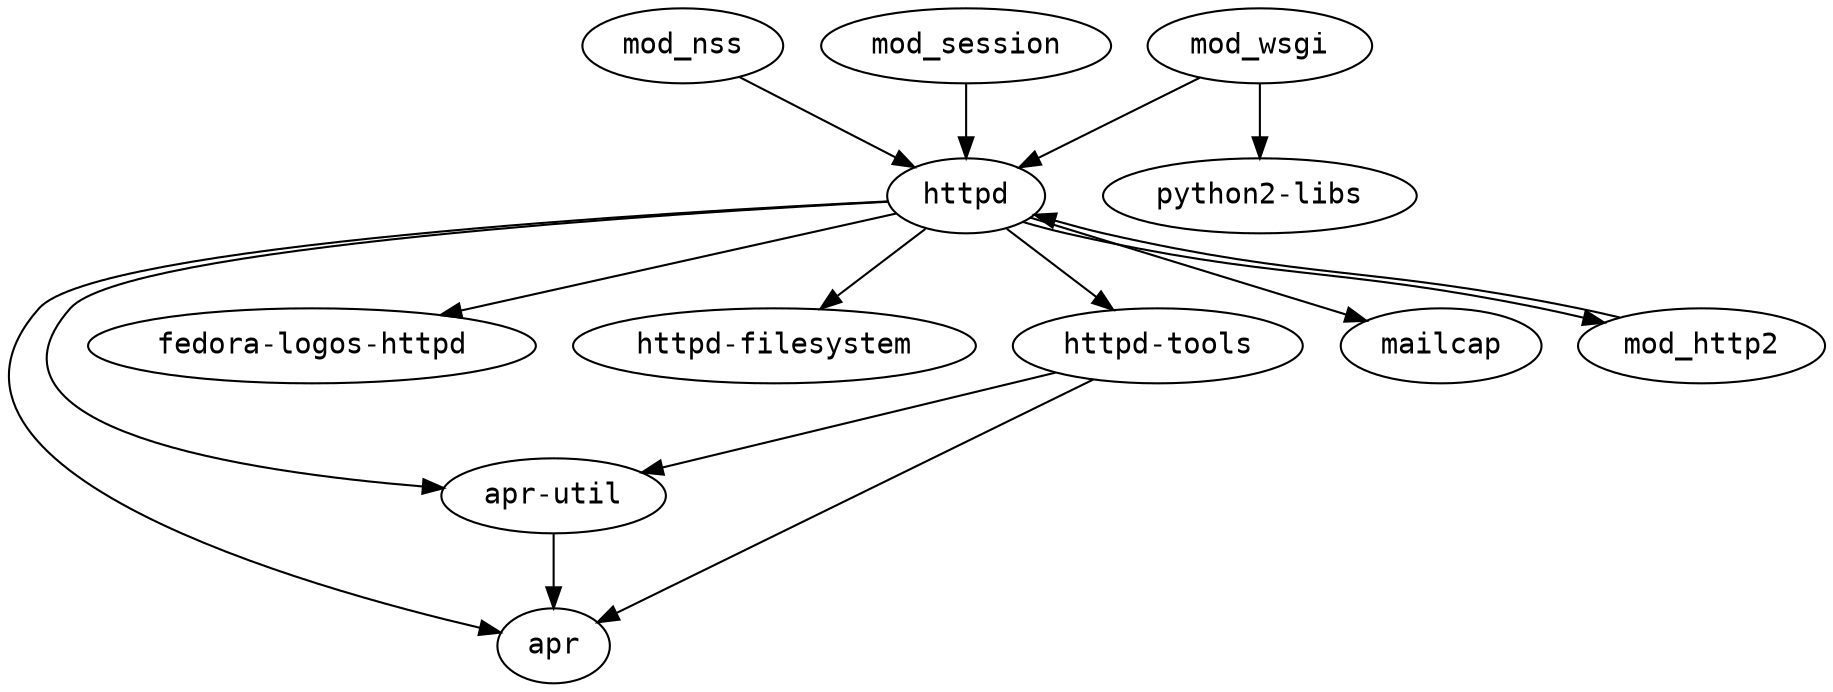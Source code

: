 strict digraph G {
node [fontname=monospace];
  "apr-util" -> "apr";
  "httpd" -> "apr";
  "httpd" -> "apr-util";
  "httpd" -> "fedora-logos-httpd";
  "httpd" -> "httpd-filesystem";
  "httpd" -> "httpd-tools";
  "httpd" -> "mailcap";
  "httpd" -> "mod_http2";
  "httpd-tools" -> "apr";
  "httpd-tools" -> "apr-util";
  "mod_http2" -> "httpd";
  "mod_nss" -> "httpd";
  "mod_session" -> "httpd";
  "mod_wsgi" -> "httpd";
  "mod_wsgi" -> "python2-libs";
}
